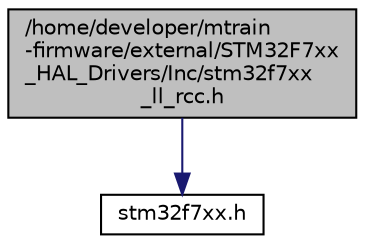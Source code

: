 digraph "/home/developer/mtrain-firmware/external/STM32F7xx_HAL_Drivers/Inc/stm32f7xx_ll_rcc.h"
{
  edge [fontname="Helvetica",fontsize="10",labelfontname="Helvetica",labelfontsize="10"];
  node [fontname="Helvetica",fontsize="10",shape=record];
  Node0 [label="/home/developer/mtrain\l-firmware/external/STM32F7xx\l_HAL_Drivers/Inc/stm32f7xx\l_ll_rcc.h",height=0.2,width=0.4,color="black", fillcolor="grey75", style="filled", fontcolor="black"];
  Node0 -> Node1 [color="midnightblue",fontsize="10",style="solid",fontname="Helvetica"];
  Node1 [label="stm32f7xx.h",height=0.2,width=0.4,color="black", fillcolor="white", style="filled",URL="$stm32f7xx_8h.html",tooltip="CMSIS STM32F7xx Device Peripheral Access Layer Header File. "];
}
